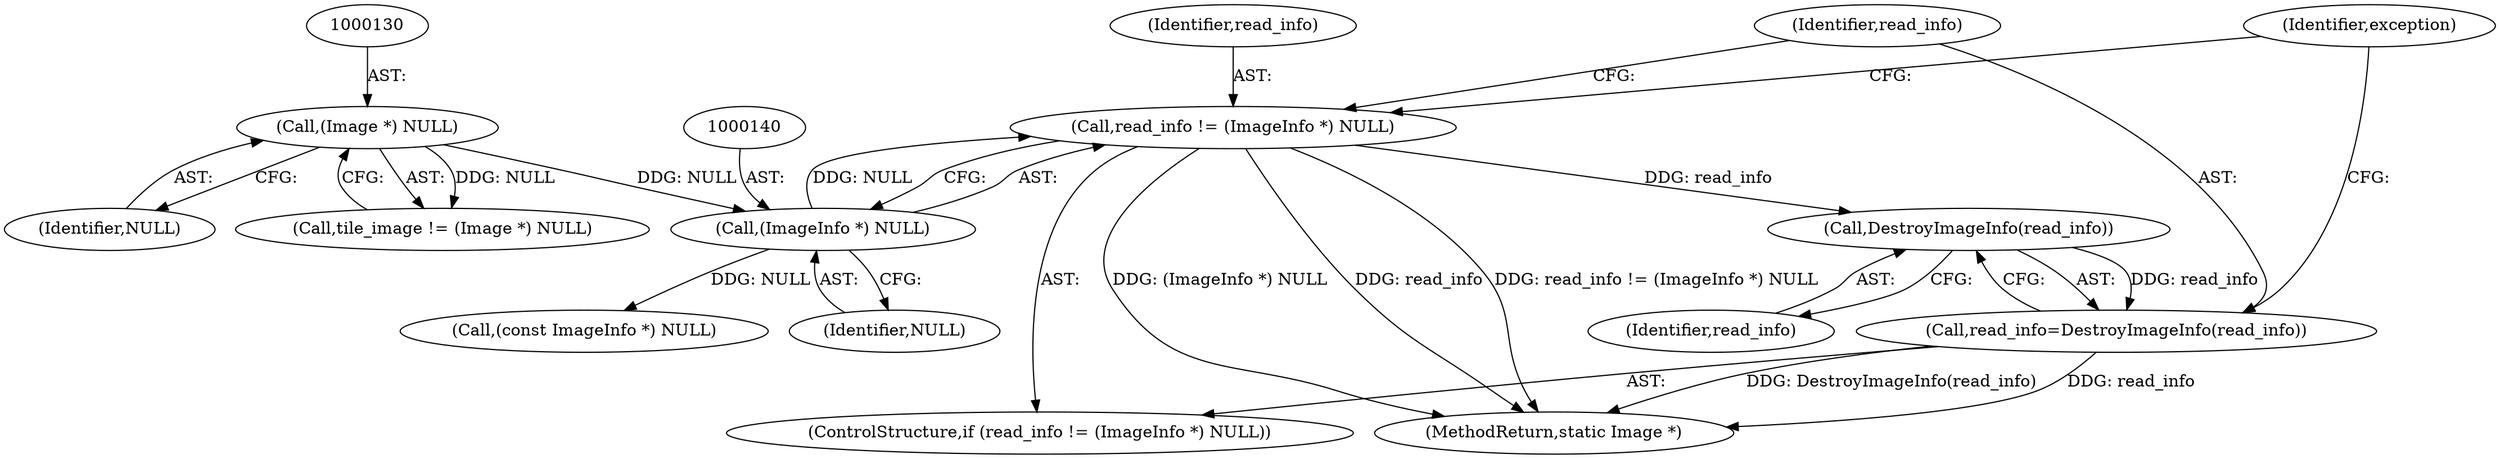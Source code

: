 digraph "0_ImageMagick_6b6bff054d569a77973f2140c0e86366e6168a6c_1@API" {
"1000137" [label="(Call,read_info != (ImageInfo *) NULL)"];
"1000139" [label="(Call,(ImageInfo *) NULL)"];
"1000129" [label="(Call,(Image *) NULL)"];
"1000144" [label="(Call,DestroyImageInfo(read_info))"];
"1000142" [label="(Call,read_info=DestroyImageInfo(read_info))"];
"1000136" [label="(ControlStructure,if (read_info != (ImageInfo *) NULL))"];
"1000139" [label="(Call,(ImageInfo *) NULL)"];
"1000137" [label="(Call,read_info != (ImageInfo *) NULL)"];
"1000143" [label="(Identifier,read_info)"];
"1000144" [label="(Call,DestroyImageInfo(read_info))"];
"1000175" [label="(Call,(const ImageInfo *) NULL)"];
"1000141" [label="(Identifier,NULL)"];
"1000131" [label="(Identifier,NULL)"];
"1000142" [label="(Call,read_info=DestroyImageInfo(read_info))"];
"1002573" [label="(MethodReturn,static Image *)"];
"1000129" [label="(Call,(Image *) NULL)"];
"1000127" [label="(Call,tile_image != (Image *) NULL)"];
"1000147" [label="(Identifier,exception)"];
"1000138" [label="(Identifier,read_info)"];
"1000145" [label="(Identifier,read_info)"];
"1000137" -> "1000136"  [label="AST: "];
"1000137" -> "1000139"  [label="CFG: "];
"1000138" -> "1000137"  [label="AST: "];
"1000139" -> "1000137"  [label="AST: "];
"1000143" -> "1000137"  [label="CFG: "];
"1000147" -> "1000137"  [label="CFG: "];
"1000137" -> "1002573"  [label="DDG: (ImageInfo *) NULL"];
"1000137" -> "1002573"  [label="DDG: read_info"];
"1000137" -> "1002573"  [label="DDG: read_info != (ImageInfo *) NULL"];
"1000139" -> "1000137"  [label="DDG: NULL"];
"1000137" -> "1000144"  [label="DDG: read_info"];
"1000139" -> "1000141"  [label="CFG: "];
"1000140" -> "1000139"  [label="AST: "];
"1000141" -> "1000139"  [label="AST: "];
"1000129" -> "1000139"  [label="DDG: NULL"];
"1000139" -> "1000175"  [label="DDG: NULL"];
"1000129" -> "1000127"  [label="AST: "];
"1000129" -> "1000131"  [label="CFG: "];
"1000130" -> "1000129"  [label="AST: "];
"1000131" -> "1000129"  [label="AST: "];
"1000127" -> "1000129"  [label="CFG: "];
"1000129" -> "1000127"  [label="DDG: NULL"];
"1000144" -> "1000142"  [label="AST: "];
"1000144" -> "1000145"  [label="CFG: "];
"1000145" -> "1000144"  [label="AST: "];
"1000142" -> "1000144"  [label="CFG: "];
"1000144" -> "1000142"  [label="DDG: read_info"];
"1000142" -> "1000136"  [label="AST: "];
"1000143" -> "1000142"  [label="AST: "];
"1000147" -> "1000142"  [label="CFG: "];
"1000142" -> "1002573"  [label="DDG: DestroyImageInfo(read_info)"];
"1000142" -> "1002573"  [label="DDG: read_info"];
}
